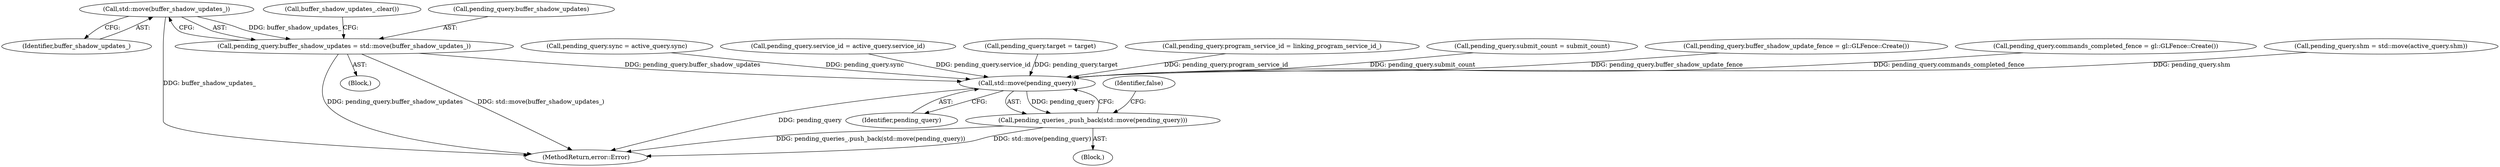 digraph "0_Chrome_a4150b688a754d3d10d2ca385155b1c95d77d6ae_5@API" {
"1000218" [label="(Call,std::move(buffer_shadow_updates_))"];
"1000214" [label="(Call,pending_query.buffer_shadow_updates = std::move(buffer_shadow_updates_))"];
"1000232" [label="(Call,std::move(pending_query))"];
"1000231" [label="(Call,pending_queries_.push_back(std::move(pending_query)))"];
"1000236" [label="(Identifier,false)"];
"1000231" [label="(Call,pending_queries_.push_back(std::move(pending_query)))"];
"1000219" [label="(Identifier,buffer_shadow_updates_)"];
"1000220" [label="(Call,buffer_shadow_updates_.clear())"];
"1000186" [label="(Call,pending_query.sync = active_query.sync)"];
"1000218" [label="(Call,std::move(buffer_shadow_updates_))"];
"1000171" [label="(Call,pending_query.service_id = active_query.service_id)"];
"1000233" [label="(Identifier,pending_query)"];
"1000166" [label="(Call,pending_query.target = target)"];
"1000237" [label="(MethodReturn,error::Error)"];
"1000223" [label="(Call,pending_query.program_service_id = linking_program_service_id_)"];
"1000193" [label="(Call,pending_query.submit_count = submit_count)"];
"1000214" [label="(Call,pending_query.buffer_shadow_updates = std::move(buffer_shadow_updates_))"];
"1000232" [label="(Call,std::move(pending_query))"];
"1000209" [label="(Call,pending_query.buffer_shadow_update_fence = gl::GLFence::Create())"];
"1000202" [label="(Call,pending_query.commands_completed_fence = gl::GLFence::Create())"];
"1000103" [label="(Block,)"];
"1000215" [label="(Call,pending_query.buffer_shadow_updates)"];
"1000200" [label="(Block,)"];
"1000178" [label="(Call,pending_query.shm = std::move(active_query.shm))"];
"1000218" -> "1000214"  [label="AST: "];
"1000218" -> "1000219"  [label="CFG: "];
"1000219" -> "1000218"  [label="AST: "];
"1000214" -> "1000218"  [label="CFG: "];
"1000218" -> "1000237"  [label="DDG: buffer_shadow_updates_"];
"1000218" -> "1000214"  [label="DDG: buffer_shadow_updates_"];
"1000214" -> "1000200"  [label="AST: "];
"1000215" -> "1000214"  [label="AST: "];
"1000220" -> "1000214"  [label="CFG: "];
"1000214" -> "1000237"  [label="DDG: std::move(buffer_shadow_updates_)"];
"1000214" -> "1000237"  [label="DDG: pending_query.buffer_shadow_updates"];
"1000214" -> "1000232"  [label="DDG: pending_query.buffer_shadow_updates"];
"1000232" -> "1000231"  [label="AST: "];
"1000232" -> "1000233"  [label="CFG: "];
"1000233" -> "1000232"  [label="AST: "];
"1000231" -> "1000232"  [label="CFG: "];
"1000232" -> "1000237"  [label="DDG: pending_query"];
"1000232" -> "1000231"  [label="DDG: pending_query"];
"1000193" -> "1000232"  [label="DDG: pending_query.submit_count"];
"1000209" -> "1000232"  [label="DDG: pending_query.buffer_shadow_update_fence"];
"1000178" -> "1000232"  [label="DDG: pending_query.shm"];
"1000166" -> "1000232"  [label="DDG: pending_query.target"];
"1000202" -> "1000232"  [label="DDG: pending_query.commands_completed_fence"];
"1000223" -> "1000232"  [label="DDG: pending_query.program_service_id"];
"1000171" -> "1000232"  [label="DDG: pending_query.service_id"];
"1000186" -> "1000232"  [label="DDG: pending_query.sync"];
"1000231" -> "1000103"  [label="AST: "];
"1000236" -> "1000231"  [label="CFG: "];
"1000231" -> "1000237"  [label="DDG: pending_queries_.push_back(std::move(pending_query))"];
"1000231" -> "1000237"  [label="DDG: std::move(pending_query)"];
}
